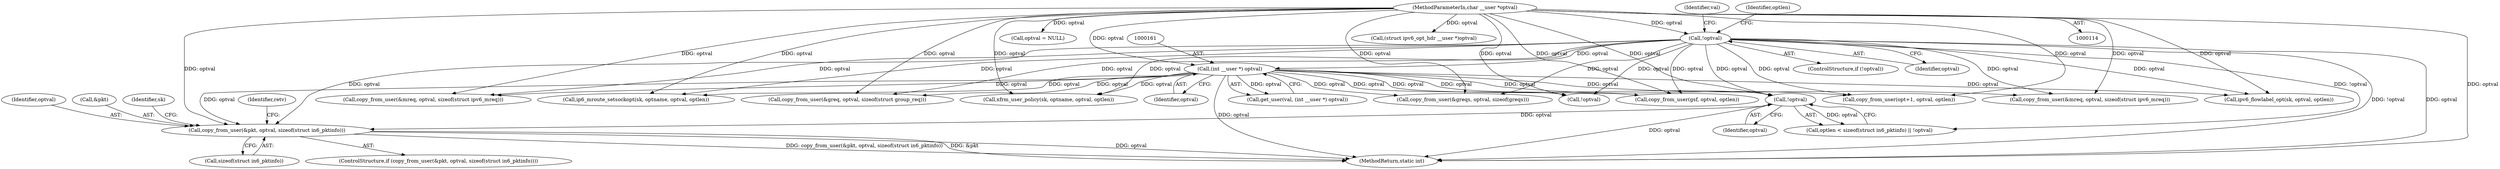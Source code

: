 digraph "0_linux_45f6fad84cc305103b28d73482b344d7f5b76f39_11@pointer" {
"1000955" [label="(Call,copy_from_user(&pkt, optval, sizeof(struct in6_pktinfo)))"];
"1000951" [label="(Call,!optval)"];
"1000144" [label="(Call,!optval)"];
"1000118" [label="(MethodParameterIn,char __user *optval)"];
"1000160" [label="(Call,(int __user *) optval)"];
"1000963" [label="(Identifier,retv)"];
"1000946" [label="(Call,optlen < sizeof(struct in6_pktinfo) || !optval)"];
"1000813" [label="(Call,optval = NULL)"];
"1000952" [label="(Identifier,optval)"];
"1000160" [label="(Call,(int __user *) optval)"];
"1000143" [label="(ControlStructure,if (!optval))"];
"1000958" [label="(Identifier,optval)"];
"1000179" [label="(Call,ip6_mroute_setsockopt(sk, optname, optval, optlen))"];
"1000818" [label="(Call,!optval)"];
"1000955" [label="(Call,copy_from_user(&pkt, optval, sizeof(struct in6_pktinfo)))"];
"1000145" [label="(Identifier,optval)"];
"1000951" [label="(Call,!optval)"];
"1001085" [label="(Call,copy_from_user(opt+1, optval, optlen))"];
"1001427" [label="(Call,copy_from_user(&mreq, optval, sizeof(struct ipv6_mreq)))"];
"1000144" [label="(Call,!optval)"];
"1000862" [label="(Call,(struct ipv6_opt_hdr __user *)optval)"];
"1001478" [label="(Call,copy_from_user(&greq, optval, sizeof(struct group_req)))"];
"1001878" [label="(Call,xfrm_user_policy(sk, optname, optval, optlen))"];
"1000147" [label="(Identifier,val)"];
"1000959" [label="(Call,sizeof(struct in6_pktinfo))"];
"1001550" [label="(Call,copy_from_user(&greqs, optval, sizeof(greqs)))"];
"1000118" [label="(MethodParameterIn,char __user *optval)"];
"1000158" [label="(Call,get_user(val, (int __user *) optval))"];
"1000956" [label="(Call,&pkt)"];
"1001702" [label="(Call,copy_from_user(gsf, optval, optlen))"];
"1000954" [label="(ControlStructure,if (copy_from_user(&pkt, optval, sizeof(struct in6_pktinfo))))"];
"1001377" [label="(Call,copy_from_user(&mreq, optval, sizeof(struct ipv6_mreq)))"];
"1000153" [label="(Identifier,optlen)"];
"1000970" [label="(Identifier,sk)"];
"1000162" [label="(Identifier,optval)"];
"1001857" [label="(Call,ipv6_flowlabel_opt(sk, optval, optlen))"];
"1002046" [label="(MethodReturn,static int)"];
"1000955" -> "1000954"  [label="AST: "];
"1000955" -> "1000959"  [label="CFG: "];
"1000956" -> "1000955"  [label="AST: "];
"1000958" -> "1000955"  [label="AST: "];
"1000959" -> "1000955"  [label="AST: "];
"1000963" -> "1000955"  [label="CFG: "];
"1000970" -> "1000955"  [label="CFG: "];
"1000955" -> "1002046"  [label="DDG: optval"];
"1000955" -> "1002046"  [label="DDG: copy_from_user(&pkt, optval, sizeof(struct in6_pktinfo))"];
"1000955" -> "1002046"  [label="DDG: &pkt"];
"1000951" -> "1000955"  [label="DDG: optval"];
"1000144" -> "1000955"  [label="DDG: optval"];
"1000160" -> "1000955"  [label="DDG: optval"];
"1000118" -> "1000955"  [label="DDG: optval"];
"1000951" -> "1000946"  [label="AST: "];
"1000951" -> "1000952"  [label="CFG: "];
"1000952" -> "1000951"  [label="AST: "];
"1000946" -> "1000951"  [label="CFG: "];
"1000951" -> "1002046"  [label="DDG: optval"];
"1000951" -> "1000946"  [label="DDG: optval"];
"1000144" -> "1000951"  [label="DDG: optval"];
"1000160" -> "1000951"  [label="DDG: optval"];
"1000118" -> "1000951"  [label="DDG: optval"];
"1000144" -> "1000143"  [label="AST: "];
"1000144" -> "1000145"  [label="CFG: "];
"1000145" -> "1000144"  [label="AST: "];
"1000147" -> "1000144"  [label="CFG: "];
"1000153" -> "1000144"  [label="CFG: "];
"1000144" -> "1002046"  [label="DDG: !optval"];
"1000144" -> "1002046"  [label="DDG: optval"];
"1000118" -> "1000144"  [label="DDG: optval"];
"1000144" -> "1000160"  [label="DDG: optval"];
"1000144" -> "1000179"  [label="DDG: optval"];
"1000144" -> "1000818"  [label="DDG: optval"];
"1000144" -> "1000946"  [label="DDG: !optval"];
"1000144" -> "1001085"  [label="DDG: optval"];
"1000144" -> "1001377"  [label="DDG: optval"];
"1000144" -> "1001427"  [label="DDG: optval"];
"1000144" -> "1001478"  [label="DDG: optval"];
"1000144" -> "1001550"  [label="DDG: optval"];
"1000144" -> "1001702"  [label="DDG: optval"];
"1000144" -> "1001857"  [label="DDG: optval"];
"1000144" -> "1001878"  [label="DDG: optval"];
"1000118" -> "1000114"  [label="AST: "];
"1000118" -> "1002046"  [label="DDG: optval"];
"1000118" -> "1000160"  [label="DDG: optval"];
"1000118" -> "1000179"  [label="DDG: optval"];
"1000118" -> "1000813"  [label="DDG: optval"];
"1000118" -> "1000818"  [label="DDG: optval"];
"1000118" -> "1000862"  [label="DDG: optval"];
"1000118" -> "1001085"  [label="DDG: optval"];
"1000118" -> "1001377"  [label="DDG: optval"];
"1000118" -> "1001427"  [label="DDG: optval"];
"1000118" -> "1001478"  [label="DDG: optval"];
"1000118" -> "1001550"  [label="DDG: optval"];
"1000118" -> "1001702"  [label="DDG: optval"];
"1000118" -> "1001857"  [label="DDG: optval"];
"1000118" -> "1001878"  [label="DDG: optval"];
"1000160" -> "1000158"  [label="AST: "];
"1000160" -> "1000162"  [label="CFG: "];
"1000161" -> "1000160"  [label="AST: "];
"1000162" -> "1000160"  [label="AST: "];
"1000158" -> "1000160"  [label="CFG: "];
"1000160" -> "1002046"  [label="DDG: optval"];
"1000160" -> "1000158"  [label="DDG: optval"];
"1000160" -> "1000179"  [label="DDG: optval"];
"1000160" -> "1000818"  [label="DDG: optval"];
"1000160" -> "1001085"  [label="DDG: optval"];
"1000160" -> "1001377"  [label="DDG: optval"];
"1000160" -> "1001427"  [label="DDG: optval"];
"1000160" -> "1001478"  [label="DDG: optval"];
"1000160" -> "1001550"  [label="DDG: optval"];
"1000160" -> "1001702"  [label="DDG: optval"];
"1000160" -> "1001857"  [label="DDG: optval"];
"1000160" -> "1001878"  [label="DDG: optval"];
}
